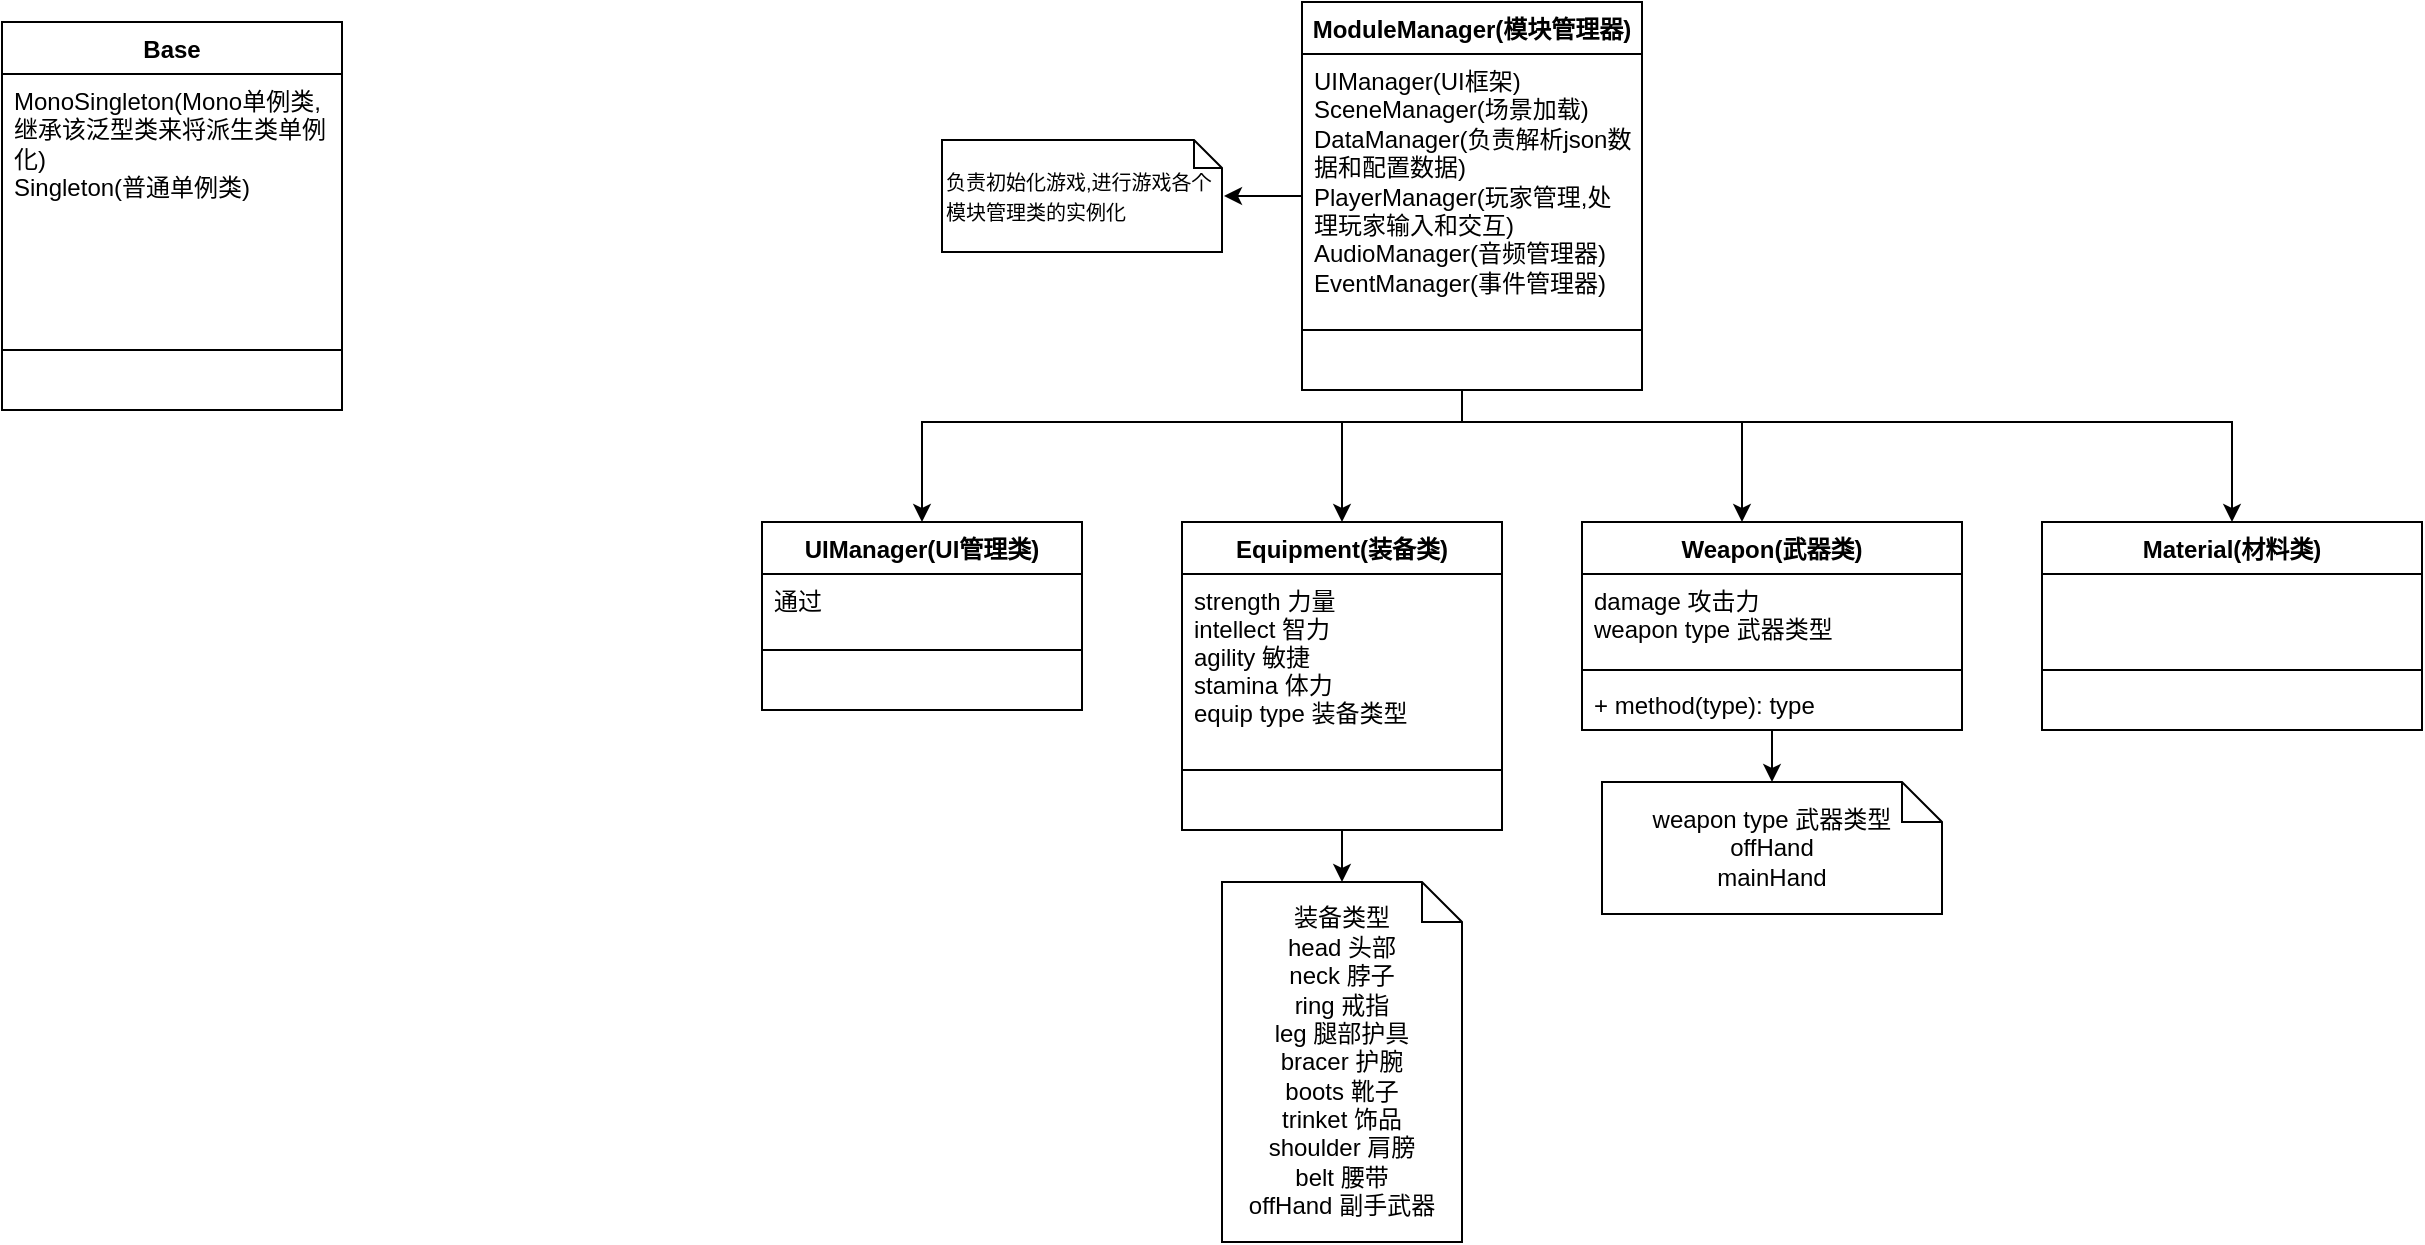 <mxfile version="14.6.5" type="device"><diagram id="ZgeXcxt-RcczMnQYIGHZ" name="Page-1"><mxGraphModel dx="2400" dy="867" grid="1" gridSize="10" guides="1" tooltips="1" connect="1" arrows="1" fold="1" page="1" pageScale="1" pageWidth="850" pageHeight="1100" math="0" shadow="0"><root><mxCell id="0"/><mxCell id="1" parent="0"/><mxCell id="dufxgDNVYpHI1OGXflw_-27" style="edgeStyle=orthogonalEdgeStyle;rounded=0;orthogonalLoop=1;jettySize=auto;html=1;entryX=0.5;entryY=0;entryDx=0;entryDy=0;" parent="1" source="dufxgDNVYpHI1OGXflw_-8" target="dufxgDNVYpHI1OGXflw_-14" edge="1"><mxGeometry relative="1" as="geometry"><Array as="points"><mxPoint x="440" y="360"/><mxPoint x="170" y="360"/></Array></mxGeometry></mxCell><mxCell id="dufxgDNVYpHI1OGXflw_-28" style="edgeStyle=orthogonalEdgeStyle;rounded=0;orthogonalLoop=1;jettySize=auto;html=1;" parent="1" source="dufxgDNVYpHI1OGXflw_-8" target="dufxgDNVYpHI1OGXflw_-20" edge="1"><mxGeometry relative="1" as="geometry"><Array as="points"><mxPoint x="440" y="360"/><mxPoint x="380" y="360"/></Array></mxGeometry></mxCell><mxCell id="dufxgDNVYpHI1OGXflw_-34" style="edgeStyle=orthogonalEdgeStyle;rounded=0;orthogonalLoop=1;jettySize=auto;html=1;" parent="1" source="dufxgDNVYpHI1OGXflw_-8" target="dufxgDNVYpHI1OGXflw_-30" edge="1"><mxGeometry relative="1" as="geometry"><Array as="points"><mxPoint x="440" y="360"/><mxPoint x="580" y="360"/></Array></mxGeometry></mxCell><mxCell id="dufxgDNVYpHI1OGXflw_-40" style="edgeStyle=orthogonalEdgeStyle;rounded=0;orthogonalLoop=1;jettySize=auto;html=1;" parent="1" source="dufxgDNVYpHI1OGXflw_-8" target="dufxgDNVYpHI1OGXflw_-36" edge="1"><mxGeometry relative="1" as="geometry"><Array as="points"><mxPoint x="440" y="360"/><mxPoint x="825" y="360"/></Array></mxGeometry></mxCell><mxCell id="bSa4SVL7BriI_gfOmRT2-6" style="edgeStyle=orthogonalEdgeStyle;rounded=0;orthogonalLoop=1;jettySize=auto;html=1;" parent="1" source="dufxgDNVYpHI1OGXflw_-8" edge="1"><mxGeometry relative="1" as="geometry"><mxPoint x="321" y="247" as="targetPoint"/></mxGeometry></mxCell><mxCell id="dufxgDNVYpHI1OGXflw_-8" value="ModuleManager(模块管理器)" style="swimlane;fontStyle=1;align=center;verticalAlign=top;childLayout=stackLayout;horizontal=1;startSize=26;horizontalStack=0;resizeParent=1;resizeParentMax=0;resizeLast=0;collapsible=1;marginBottom=0;" parent="1" vertex="1"><mxGeometry x="360" y="150" width="170" height="194" as="geometry"/></mxCell><mxCell id="dufxgDNVYpHI1OGXflw_-9" value="UIManager(UI框架)&#10;SceneManager(场景加载)&#10;DataManager(负责解析json数据和配置数据)&#10;PlayerManager(玩家管理,处理玩家输入和交互)&#10;AudioManager(音频管理器)&#10;EventManager(事件管理器)" style="text;strokeColor=none;fillColor=none;align=left;verticalAlign=top;spacingLeft=4;spacingRight=4;overflow=hidden;rotatable=0;points=[[0,0.5],[1,0.5]];portConstraint=eastwest;whiteSpace=wrap;" parent="dufxgDNVYpHI1OGXflw_-8" vertex="1"><mxGeometry y="26" width="170" height="134" as="geometry"/></mxCell><mxCell id="dufxgDNVYpHI1OGXflw_-10" value="" style="line;strokeWidth=1;fillColor=none;align=left;verticalAlign=middle;spacingTop=-1;spacingLeft=3;spacingRight=3;rotatable=0;labelPosition=right;points=[];portConstraint=eastwest;" parent="dufxgDNVYpHI1OGXflw_-8" vertex="1"><mxGeometry y="160" width="170" height="8" as="geometry"/></mxCell><mxCell id="dufxgDNVYpHI1OGXflw_-11" value="&#10;&#10;" style="text;strokeColor=none;fillColor=none;align=left;verticalAlign=top;spacingLeft=4;spacingRight=4;overflow=hidden;rotatable=0;points=[[0,0.5],[1,0.5]];portConstraint=eastwest;" parent="dufxgDNVYpHI1OGXflw_-8" vertex="1"><mxGeometry y="168" width="170" height="26" as="geometry"/></mxCell><mxCell id="dufxgDNVYpHI1OGXflw_-13" value="&lt;font style=&quot;font-size: 10px&quot;&gt;负责初始化游戏,进行游戏各个模块管理类的实例化&lt;/font&gt;" style="shape=note;size=14;whiteSpace=wrap;html=1;align=left;" parent="1" vertex="1"><mxGeometry x="180" y="219" width="140" height="56" as="geometry"/></mxCell><mxCell id="dufxgDNVYpHI1OGXflw_-14" value="UIManager(UI管理类)" style="swimlane;fontStyle=1;align=center;verticalAlign=top;childLayout=stackLayout;horizontal=1;startSize=26;horizontalStack=0;resizeParent=1;resizeParentMax=0;resizeLast=0;collapsible=1;marginBottom=0;" parent="1" vertex="1"><mxGeometry x="90" y="410" width="160" height="94" as="geometry"/></mxCell><mxCell id="dufxgDNVYpHI1OGXflw_-15" value="通过" style="text;strokeColor=none;fillColor=none;align=left;verticalAlign=top;spacingLeft=4;spacingRight=4;overflow=hidden;rotatable=0;points=[[0,0.5],[1,0.5]];portConstraint=eastwest;" parent="dufxgDNVYpHI1OGXflw_-14" vertex="1"><mxGeometry y="26" width="160" height="34" as="geometry"/></mxCell><mxCell id="dufxgDNVYpHI1OGXflw_-16" value="" style="line;strokeWidth=1;fillColor=none;align=left;verticalAlign=middle;spacingTop=-1;spacingLeft=3;spacingRight=3;rotatable=0;labelPosition=right;points=[];portConstraint=eastwest;" parent="dufxgDNVYpHI1OGXflw_-14" vertex="1"><mxGeometry y="60" width="160" height="8" as="geometry"/></mxCell><mxCell id="dufxgDNVYpHI1OGXflw_-17" value="&#10;&#10;" style="text;strokeColor=none;fillColor=none;align=left;verticalAlign=top;spacingLeft=4;spacingRight=4;overflow=hidden;rotatable=0;points=[[0,0.5],[1,0.5]];portConstraint=eastwest;" parent="dufxgDNVYpHI1OGXflw_-14" vertex="1"><mxGeometry y="68" width="160" height="26" as="geometry"/></mxCell><mxCell id="bSa4SVL7BriI_gfOmRT2-1" style="edgeStyle=orthogonalEdgeStyle;rounded=0;orthogonalLoop=1;jettySize=auto;html=1;" parent="1" source="dufxgDNVYpHI1OGXflw_-20" target="dufxgDNVYpHI1OGXflw_-29" edge="1"><mxGeometry relative="1" as="geometry"/></mxCell><mxCell id="dufxgDNVYpHI1OGXflw_-20" value="Equipment(装备类)" style="swimlane;fontStyle=1;align=center;verticalAlign=top;childLayout=stackLayout;horizontal=1;startSize=26;horizontalStack=0;resizeParent=1;resizeParentMax=0;resizeLast=0;collapsible=1;marginBottom=0;" parent="1" vertex="1"><mxGeometry x="300" y="410" width="160" height="154" as="geometry"/></mxCell><mxCell id="dufxgDNVYpHI1OGXflw_-21" value="strength 力量&#10;intellect 智力&#10;agility 敏捷&#10;stamina 体力&#10;equip type 装备类型" style="text;strokeColor=none;fillColor=none;align=left;verticalAlign=top;spacingLeft=4;spacingRight=4;overflow=hidden;rotatable=0;points=[[0,0.5],[1,0.5]];portConstraint=eastwest;" parent="dufxgDNVYpHI1OGXflw_-20" vertex="1"><mxGeometry y="26" width="160" height="94" as="geometry"/></mxCell><mxCell id="dufxgDNVYpHI1OGXflw_-22" value="" style="line;strokeWidth=1;fillColor=none;align=left;verticalAlign=middle;spacingTop=-1;spacingLeft=3;spacingRight=3;rotatable=0;labelPosition=right;points=[];portConstraint=eastwest;" parent="dufxgDNVYpHI1OGXflw_-20" vertex="1"><mxGeometry y="120" width="160" height="8" as="geometry"/></mxCell><mxCell id="dufxgDNVYpHI1OGXflw_-23" value="&#10;&#10;" style="text;strokeColor=none;fillColor=none;align=left;verticalAlign=top;spacingLeft=4;spacingRight=4;overflow=hidden;rotatable=0;points=[[0,0.5],[1,0.5]];portConstraint=eastwest;" parent="dufxgDNVYpHI1OGXflw_-20" vertex="1"><mxGeometry y="128" width="160" height="26" as="geometry"/></mxCell><mxCell id="dufxgDNVYpHI1OGXflw_-29" value="装备类型&lt;br&gt;head 头部&lt;br&gt;neck 脖子&lt;br&gt;ring 戒指&lt;br&gt;leg 腿部护具&lt;br&gt;bracer 护腕&lt;br&gt;boots 靴子&lt;br&gt;trinket 饰品&lt;br&gt;shoulder 肩膀&lt;br&gt;belt 腰带&lt;br&gt;offHand 副手武器" style="shape=note;size=20;whiteSpace=wrap;html=1;" parent="1" vertex="1"><mxGeometry x="320" y="590" width="120" height="180" as="geometry"/></mxCell><mxCell id="bSa4SVL7BriI_gfOmRT2-2" style="edgeStyle=orthogonalEdgeStyle;rounded=0;orthogonalLoop=1;jettySize=auto;html=1;" parent="1" source="dufxgDNVYpHI1OGXflw_-30" target="dufxgDNVYpHI1OGXflw_-35" edge="1"><mxGeometry relative="1" as="geometry"/></mxCell><mxCell id="dufxgDNVYpHI1OGXflw_-30" value="Weapon(武器类)" style="swimlane;fontStyle=1;align=center;verticalAlign=top;childLayout=stackLayout;horizontal=1;startSize=26;horizontalStack=0;resizeParent=1;resizeParentMax=0;resizeLast=0;collapsible=1;marginBottom=0;" parent="1" vertex="1"><mxGeometry x="500" y="410" width="190" height="104" as="geometry"/></mxCell><mxCell id="dufxgDNVYpHI1OGXflw_-31" value="damage 攻击力&#10;weapon type 武器类型" style="text;strokeColor=none;fillColor=none;align=left;verticalAlign=top;spacingLeft=4;spacingRight=4;overflow=hidden;rotatable=0;points=[[0,0.5],[1,0.5]];portConstraint=eastwest;" parent="dufxgDNVYpHI1OGXflw_-30" vertex="1"><mxGeometry y="26" width="190" height="44" as="geometry"/></mxCell><mxCell id="dufxgDNVYpHI1OGXflw_-32" value="" style="line;strokeWidth=1;fillColor=none;align=left;verticalAlign=middle;spacingTop=-1;spacingLeft=3;spacingRight=3;rotatable=0;labelPosition=right;points=[];portConstraint=eastwest;" parent="dufxgDNVYpHI1OGXflw_-30" vertex="1"><mxGeometry y="70" width="190" height="8" as="geometry"/></mxCell><mxCell id="dufxgDNVYpHI1OGXflw_-33" value="+ method(type): type" style="text;strokeColor=none;fillColor=none;align=left;verticalAlign=top;spacingLeft=4;spacingRight=4;overflow=hidden;rotatable=0;points=[[0,0.5],[1,0.5]];portConstraint=eastwest;" parent="dufxgDNVYpHI1OGXflw_-30" vertex="1"><mxGeometry y="78" width="190" height="26" as="geometry"/></mxCell><mxCell id="dufxgDNVYpHI1OGXflw_-35" value="weapon type 武器类型&lt;br&gt;offHand&lt;br&gt;mainHand" style="shape=note;size=20;whiteSpace=wrap;html=1;" parent="1" vertex="1"><mxGeometry x="510" y="540" width="170" height="66" as="geometry"/></mxCell><mxCell id="dufxgDNVYpHI1OGXflw_-36" value="Material(材料类)" style="swimlane;fontStyle=1;align=center;verticalAlign=top;childLayout=stackLayout;horizontal=1;startSize=26;horizontalStack=0;resizeParent=1;resizeParentMax=0;resizeLast=0;collapsible=1;marginBottom=0;" parent="1" vertex="1"><mxGeometry x="730" y="410" width="190" height="104" as="geometry"/></mxCell><mxCell id="dufxgDNVYpHI1OGXflw_-37" value="&#10;&#10;" style="text;strokeColor=none;fillColor=none;align=left;verticalAlign=top;spacingLeft=4;spacingRight=4;overflow=hidden;rotatable=0;points=[[0,0.5],[1,0.5]];portConstraint=eastwest;" parent="dufxgDNVYpHI1OGXflw_-36" vertex="1"><mxGeometry y="26" width="190" height="44" as="geometry"/></mxCell><mxCell id="dufxgDNVYpHI1OGXflw_-38" value="" style="line;strokeWidth=1;fillColor=none;align=left;verticalAlign=middle;spacingTop=-1;spacingLeft=3;spacingRight=3;rotatable=0;labelPosition=right;points=[];portConstraint=eastwest;" parent="dufxgDNVYpHI1OGXflw_-36" vertex="1"><mxGeometry y="70" width="190" height="8" as="geometry"/></mxCell><mxCell id="dufxgDNVYpHI1OGXflw_-39" value="&#10;&#10;" style="text;strokeColor=none;fillColor=none;align=left;verticalAlign=top;spacingLeft=4;spacingRight=4;overflow=hidden;rotatable=0;points=[[0,0.5],[1,0.5]];portConstraint=eastwest;" parent="dufxgDNVYpHI1OGXflw_-36" vertex="1"><mxGeometry y="78" width="190" height="26" as="geometry"/></mxCell><mxCell id="Z-xoedgctYcd8Vi64rXR-1" value="Base" style="swimlane;fontStyle=1;align=center;verticalAlign=top;childLayout=stackLayout;horizontal=1;startSize=26;horizontalStack=0;resizeParent=1;resizeParentMax=0;resizeLast=0;collapsible=1;marginBottom=0;" vertex="1" parent="1"><mxGeometry x="-290" y="160" width="170" height="194" as="geometry"/></mxCell><mxCell id="Z-xoedgctYcd8Vi64rXR-2" value="MonoSingleton(Mono单例类,继承该泛型类来将派生类单例化)&#10;Singleton(普通单例类)" style="text;strokeColor=none;fillColor=none;align=left;verticalAlign=top;spacingLeft=4;spacingRight=4;overflow=hidden;rotatable=0;points=[[0,0.5],[1,0.5]];portConstraint=eastwest;whiteSpace=wrap;" vertex="1" parent="Z-xoedgctYcd8Vi64rXR-1"><mxGeometry y="26" width="170" height="134" as="geometry"/></mxCell><mxCell id="Z-xoedgctYcd8Vi64rXR-3" value="" style="line;strokeWidth=1;fillColor=none;align=left;verticalAlign=middle;spacingTop=-1;spacingLeft=3;spacingRight=3;rotatable=0;labelPosition=right;points=[];portConstraint=eastwest;" vertex="1" parent="Z-xoedgctYcd8Vi64rXR-1"><mxGeometry y="160" width="170" height="8" as="geometry"/></mxCell><mxCell id="Z-xoedgctYcd8Vi64rXR-4" value="&#10;&#10;" style="text;strokeColor=none;fillColor=none;align=left;verticalAlign=top;spacingLeft=4;spacingRight=4;overflow=hidden;rotatable=0;points=[[0,0.5],[1,0.5]];portConstraint=eastwest;" vertex="1" parent="Z-xoedgctYcd8Vi64rXR-1"><mxGeometry y="168" width="170" height="26" as="geometry"/></mxCell></root></mxGraphModel></diagram></mxfile>